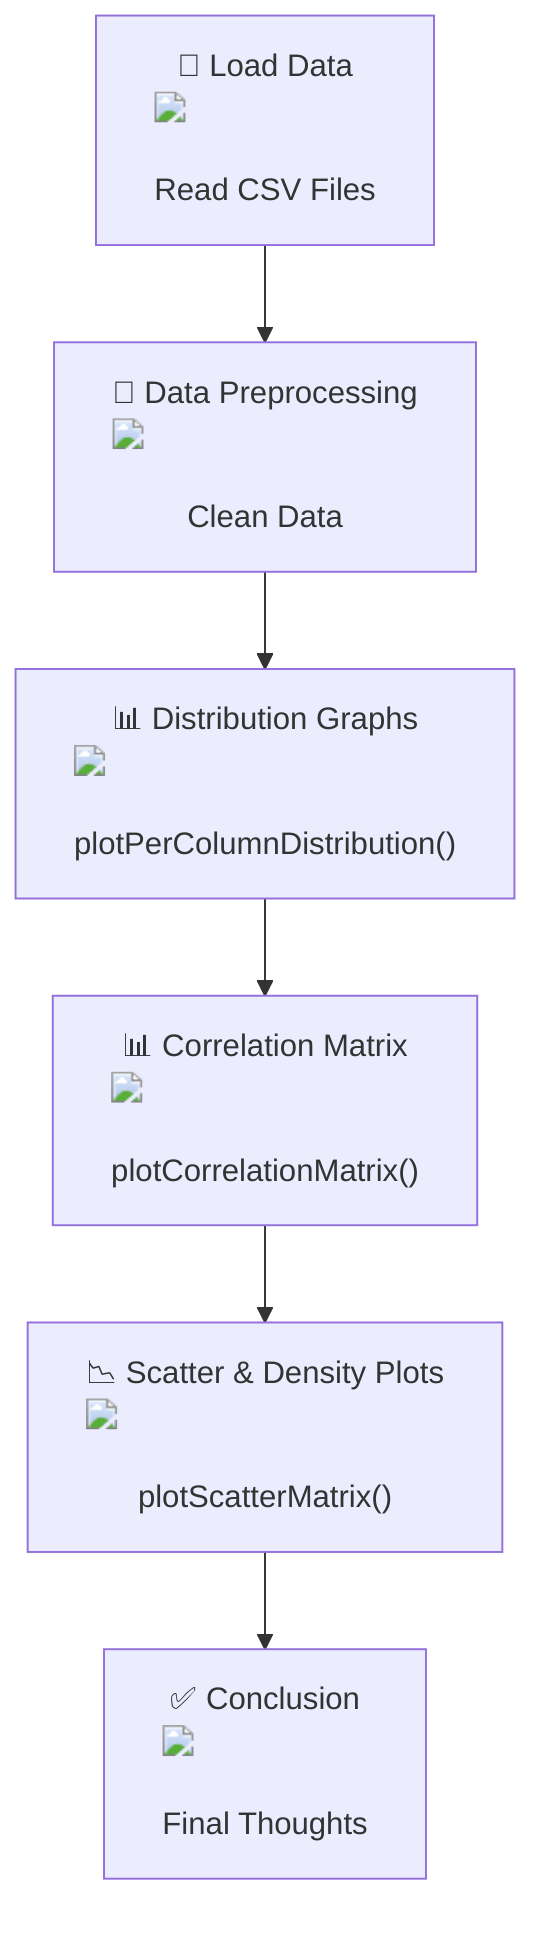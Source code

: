 flowchart TD
    A["📂 Load Data <img src='file.svg'/> <br/> Read CSV Files"] --> B["🧹 Data Preprocessing <img src='column_split.svg'/> <br/> Clean Data"]
    B --> C["📊 Distribution Graphs <img src='hist_template.svg'/> <br/> plotPerColumnDistribution()"]
    C --> D["📊 Correlation Matrix <img src='barplot_template.svg'/> <br/> plotCorrelationMatrix()"]
    D --> E["📉 Scatter & Density Plots <img src='scatter_plot_template.svg'/> <br/> plotScatterMatrix()"]
    E --> F["✅ Conclusion <img src='brain.svg'/> <br/> Final Thoughts"]